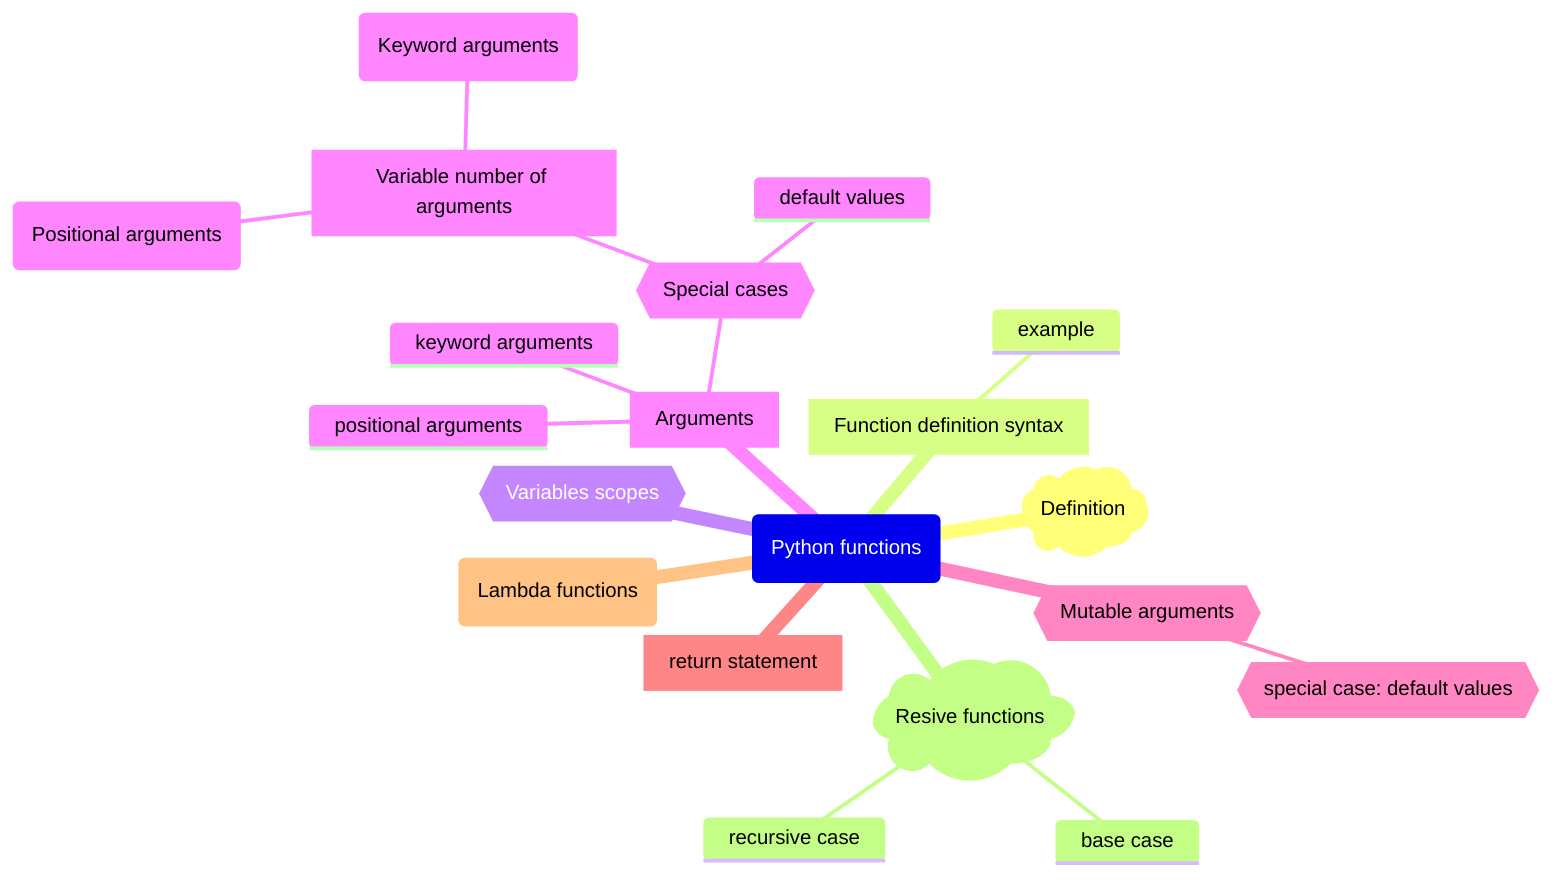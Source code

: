 ---
Python functions
---

mindmap
    root(Python functions)
        term)Definition(
        def[Function definition syntax]
            example
        scope{{Variables scopes}}
        ::[Arguments]
            positional arguments
            keyword arguments
            ::{{Special cases}}
                default values
                ::[Variable number of arguments]
                    pos(Positional arguments)
                    kw(Keyword arguments)
        m_args{{Mutable arguments}}
            ::{{special case: default values}}
        return[return statement]
        lambda(Lambda functions)
        recursion)Resive functions(
            base case
            recursive case